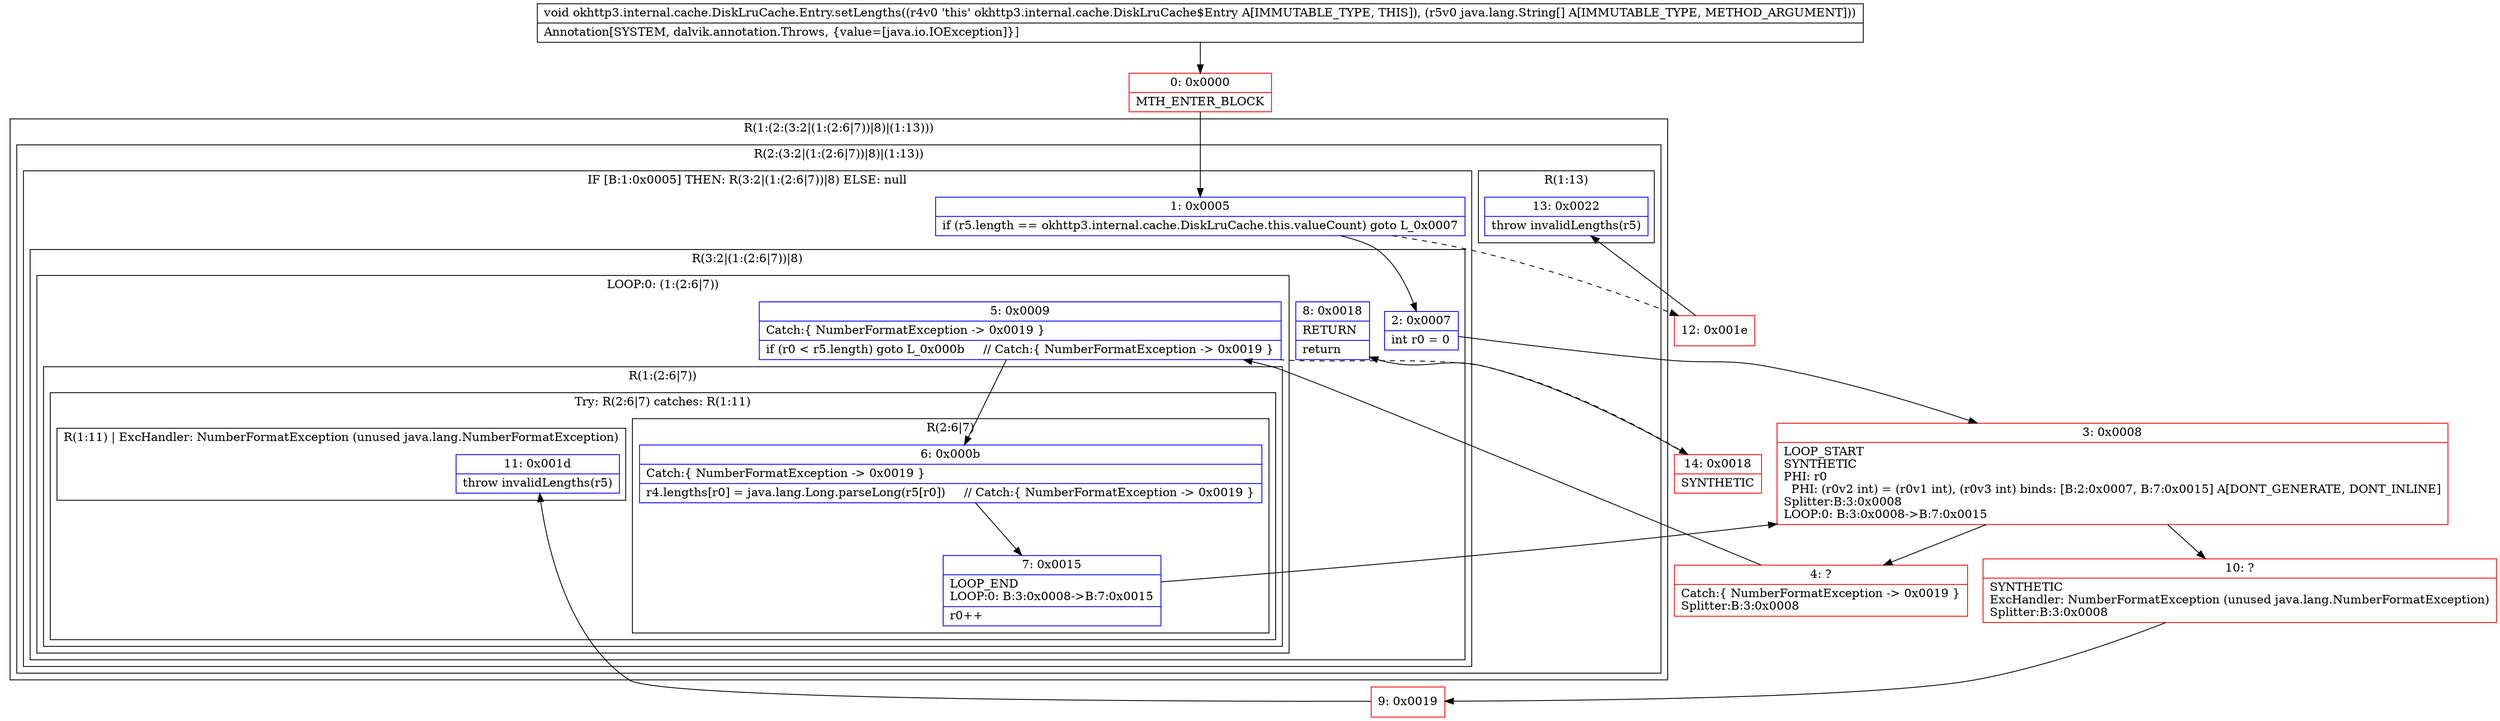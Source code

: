 digraph "CFG forokhttp3.internal.cache.DiskLruCache.Entry.setLengths([Ljava\/lang\/String;)V" {
subgraph cluster_Region_1311532701 {
label = "R(1:(2:(3:2|(1:(2:6|7))|8)|(1:13)))";
node [shape=record,color=blue];
subgraph cluster_Region_907724033 {
label = "R(2:(3:2|(1:(2:6|7))|8)|(1:13))";
node [shape=record,color=blue];
subgraph cluster_IfRegion_1904997428 {
label = "IF [B:1:0x0005] THEN: R(3:2|(1:(2:6|7))|8) ELSE: null";
node [shape=record,color=blue];
Node_1 [shape=record,label="{1\:\ 0x0005|if (r5.length == okhttp3.internal.cache.DiskLruCache.this.valueCount) goto L_0x0007\l}"];
subgraph cluster_Region_910181648 {
label = "R(3:2|(1:(2:6|7))|8)";
node [shape=record,color=blue];
Node_2 [shape=record,label="{2\:\ 0x0007|int r0 = 0\l}"];
subgraph cluster_LoopRegion_1890253624 {
label = "LOOP:0: (1:(2:6|7))";
node [shape=record,color=blue];
Node_5 [shape=record,label="{5\:\ 0x0009|Catch:\{ NumberFormatException \-\> 0x0019 \}\l|if (r0 \< r5.length) goto L_0x000b     \/\/ Catch:\{ NumberFormatException \-\> 0x0019 \}\l}"];
subgraph cluster_Region_81348207 {
label = "R(1:(2:6|7))";
node [shape=record,color=blue];
subgraph cluster_TryCatchRegion_694997223 {
label = "Try: R(2:6|7) catches: R(1:11)";
node [shape=record,color=blue];
subgraph cluster_Region_1902506260 {
label = "R(2:6|7)";
node [shape=record,color=blue];
Node_6 [shape=record,label="{6\:\ 0x000b|Catch:\{ NumberFormatException \-\> 0x0019 \}\l|r4.lengths[r0] = java.lang.Long.parseLong(r5[r0])     \/\/ Catch:\{ NumberFormatException \-\> 0x0019 \}\l}"];
Node_7 [shape=record,label="{7\:\ 0x0015|LOOP_END\lLOOP:0: B:3:0x0008\-\>B:7:0x0015\l|r0++\l}"];
}
subgraph cluster_Region_1228814854 {
label = "R(1:11) | ExcHandler: NumberFormatException (unused java.lang.NumberFormatException)\l";
node [shape=record,color=blue];
Node_11 [shape=record,label="{11\:\ 0x001d|throw invalidLengths(r5)\l}"];
}
}
}
}
Node_8 [shape=record,label="{8\:\ 0x0018|RETURN\l|return\l}"];
}
}
subgraph cluster_Region_1731878209 {
label = "R(1:13)";
node [shape=record,color=blue];
Node_13 [shape=record,label="{13\:\ 0x0022|throw invalidLengths(r5)\l}"];
}
}
}
subgraph cluster_Region_1228814854 {
label = "R(1:11) | ExcHandler: NumberFormatException (unused java.lang.NumberFormatException)\l";
node [shape=record,color=blue];
Node_11 [shape=record,label="{11\:\ 0x001d|throw invalidLengths(r5)\l}"];
}
Node_0 [shape=record,color=red,label="{0\:\ 0x0000|MTH_ENTER_BLOCK\l}"];
Node_3 [shape=record,color=red,label="{3\:\ 0x0008|LOOP_START\lSYNTHETIC\lPHI: r0 \l  PHI: (r0v2 int) = (r0v1 int), (r0v3 int) binds: [B:2:0x0007, B:7:0x0015] A[DONT_GENERATE, DONT_INLINE]\lSplitter:B:3:0x0008\lLOOP:0: B:3:0x0008\-\>B:7:0x0015\l}"];
Node_4 [shape=record,color=red,label="{4\:\ ?|Catch:\{ NumberFormatException \-\> 0x0019 \}\lSplitter:B:3:0x0008\l}"];
Node_9 [shape=record,color=red,label="{9\:\ 0x0019}"];
Node_10 [shape=record,color=red,label="{10\:\ ?|SYNTHETIC\lExcHandler: NumberFormatException (unused java.lang.NumberFormatException)\lSplitter:B:3:0x0008\l}"];
Node_12 [shape=record,color=red,label="{12\:\ 0x001e}"];
Node_14 [shape=record,color=red,label="{14\:\ 0x0018|SYNTHETIC\l}"];
MethodNode[shape=record,label="{void okhttp3.internal.cache.DiskLruCache.Entry.setLengths((r4v0 'this' okhttp3.internal.cache.DiskLruCache$Entry A[IMMUTABLE_TYPE, THIS]), (r5v0 java.lang.String[] A[IMMUTABLE_TYPE, METHOD_ARGUMENT]))  | Annotation[SYSTEM, dalvik.annotation.Throws, \{value=[java.io.IOException]\}]\l}"];
MethodNode -> Node_0;
Node_1 -> Node_2;
Node_1 -> Node_12[style=dashed];
Node_2 -> Node_3;
Node_5 -> Node_6;
Node_5 -> Node_14[style=dashed];
Node_6 -> Node_7;
Node_7 -> Node_3;
Node_0 -> Node_1;
Node_3 -> Node_4;
Node_3 -> Node_10;
Node_4 -> Node_5;
Node_9 -> Node_11;
Node_10 -> Node_9;
Node_12 -> Node_13;
Node_14 -> Node_8;
}

